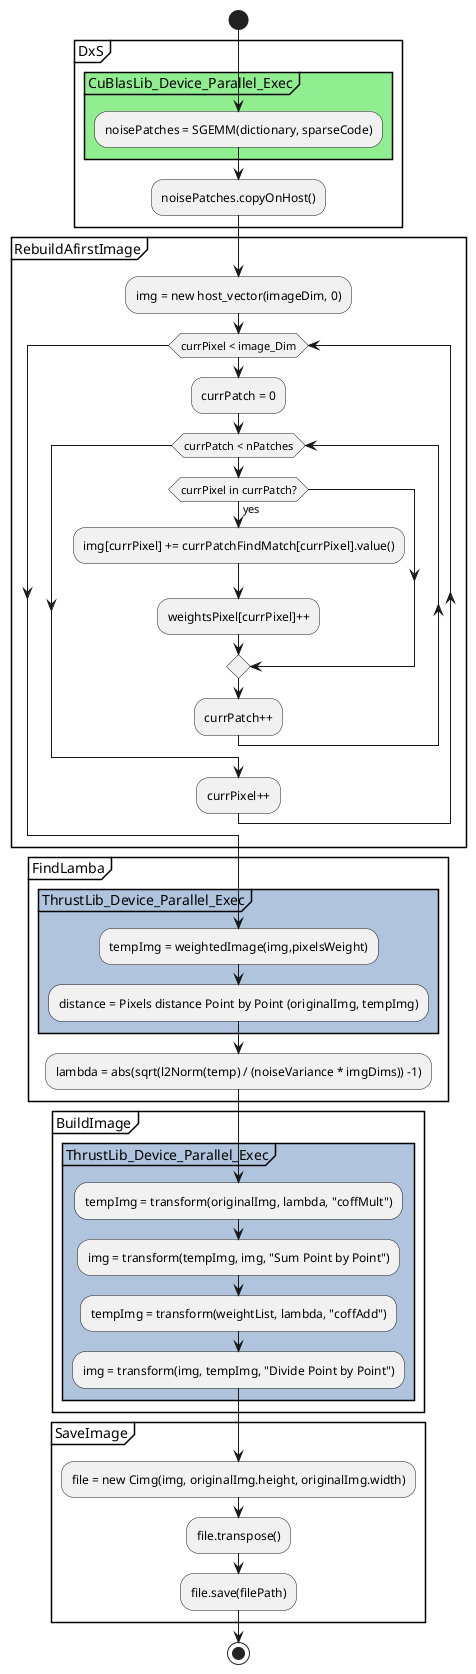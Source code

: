 @startuml BuildImageDenoisedDiagram

start

partition DxS {
    partition CuBlasLib_Device_Parallel_Exec #LightGreen{
        :noisePatches = SGEMM(dictionary, sparseCode);
    }
    :noisePatches.copyOnHost();
}

partition RebuildAfirstImage {
    :img = new host_vector(imageDim, 0);
    while (currPixel < image_Dim)
        :currPatch = 0;
        while(currPatch < nPatches)
            if(currPixel in currPatch?) then (yes)
                :img[currPixel] += currPatchFindMatch[currPixel].value();
                :weightsPixel[currPixel]++;
            endif
            :currPatch++;
        endwhile
        :currPixel++;
    endwhile
     
}

partition FindLamba {
    partition ThrustLib_Device_Parallel_Exec #LightSteelBlue{
        :tempImg = weightedImage(img,pixelsWeight);
        :distance = Pixels distance Point by Point (originalImg, tempImg);
    }
   
    :lambda = abs(sqrt(l2Norm(temp) / (noiseVariance * imgDims)) -1);
}

partition BuildImage {
    partition ThrustLib_Device_Parallel_Exec #LightSteelBlue{
        :tempImg = transform(originalImg, lambda, "coffMult");
        :img = transform(tempImg, img, "Sum Point by Point");
        :tempImg = transform(weightList, lambda, "coffAdd");
        :img = transform(img, tempImg, "Divide Point by Point");
    }
}

partition SaveImage {
    :file = new Cimg(img, originalImg.height, originalImg.width);
    :file.transpose();
    :file.save(filePath);
}

stop


@enduml